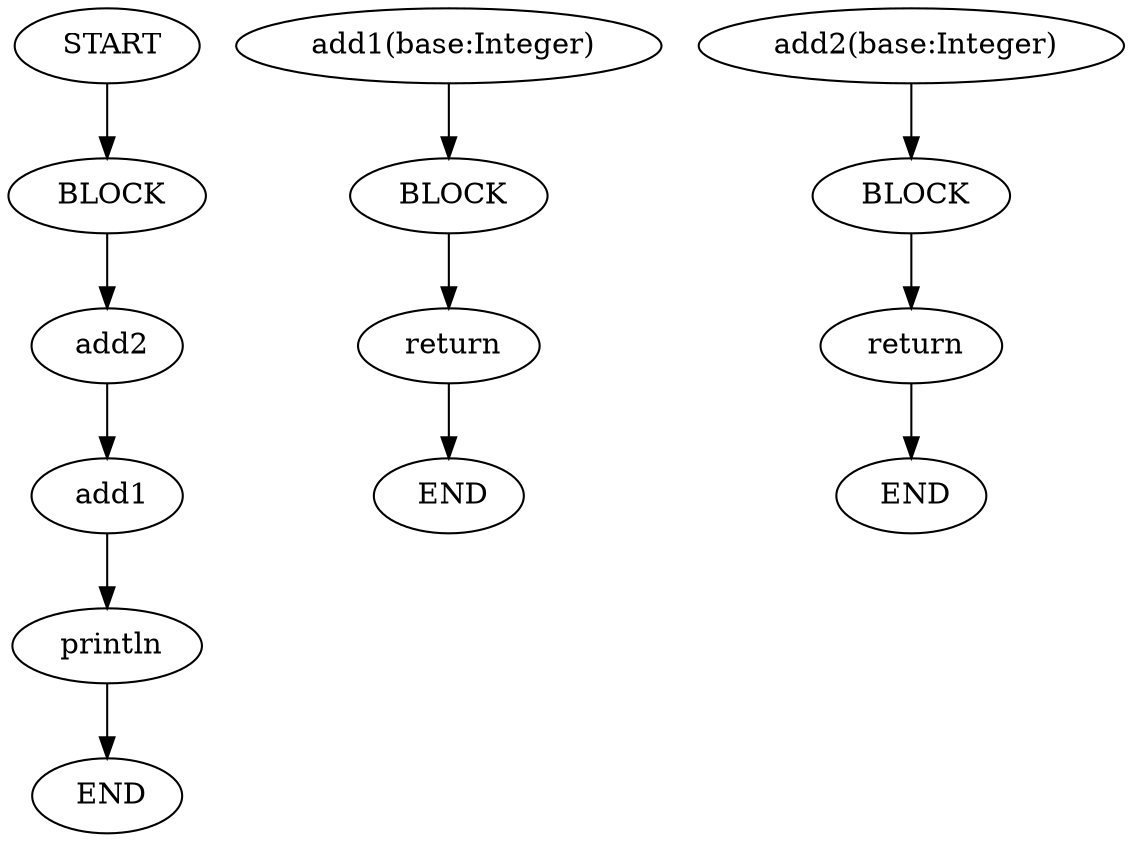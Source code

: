 digraph testGraph {
16[label=" START"]
19[label="BLOCK"]
16 -> 19[color=black]
19[label=" BLOCK"]
21[label="add2"]
19 -> 21[color=black]
21[label=" add2"]
23[label="add1"]
21 -> 23[color=black]
23[label=" add1"]
26[label="println"]
23 -> 26[color=black]
26[label=" println"]
17[label="END"]
26 -> 17[color=black]
17[label=" END"]
2[label=" add1(base:Integer)"]
4[label="BLOCK"]
2 -> 4[color=black]
4[label=" BLOCK"]
5[label="return"]
4 -> 5[color=black]
5[label=" return"]
3[label="END"]
5 -> 3[color=black]
3[label=" END"]
9[label=" add2(base:Integer)"]
11[label="BLOCK"]
9 -> 11[color=black]
11[label=" BLOCK"]
12[label="return"]
11 -> 12[color=black]
12[label=" return"]
10[label="END"]
12 -> 10[color=black]
10[label=" END"]
}
